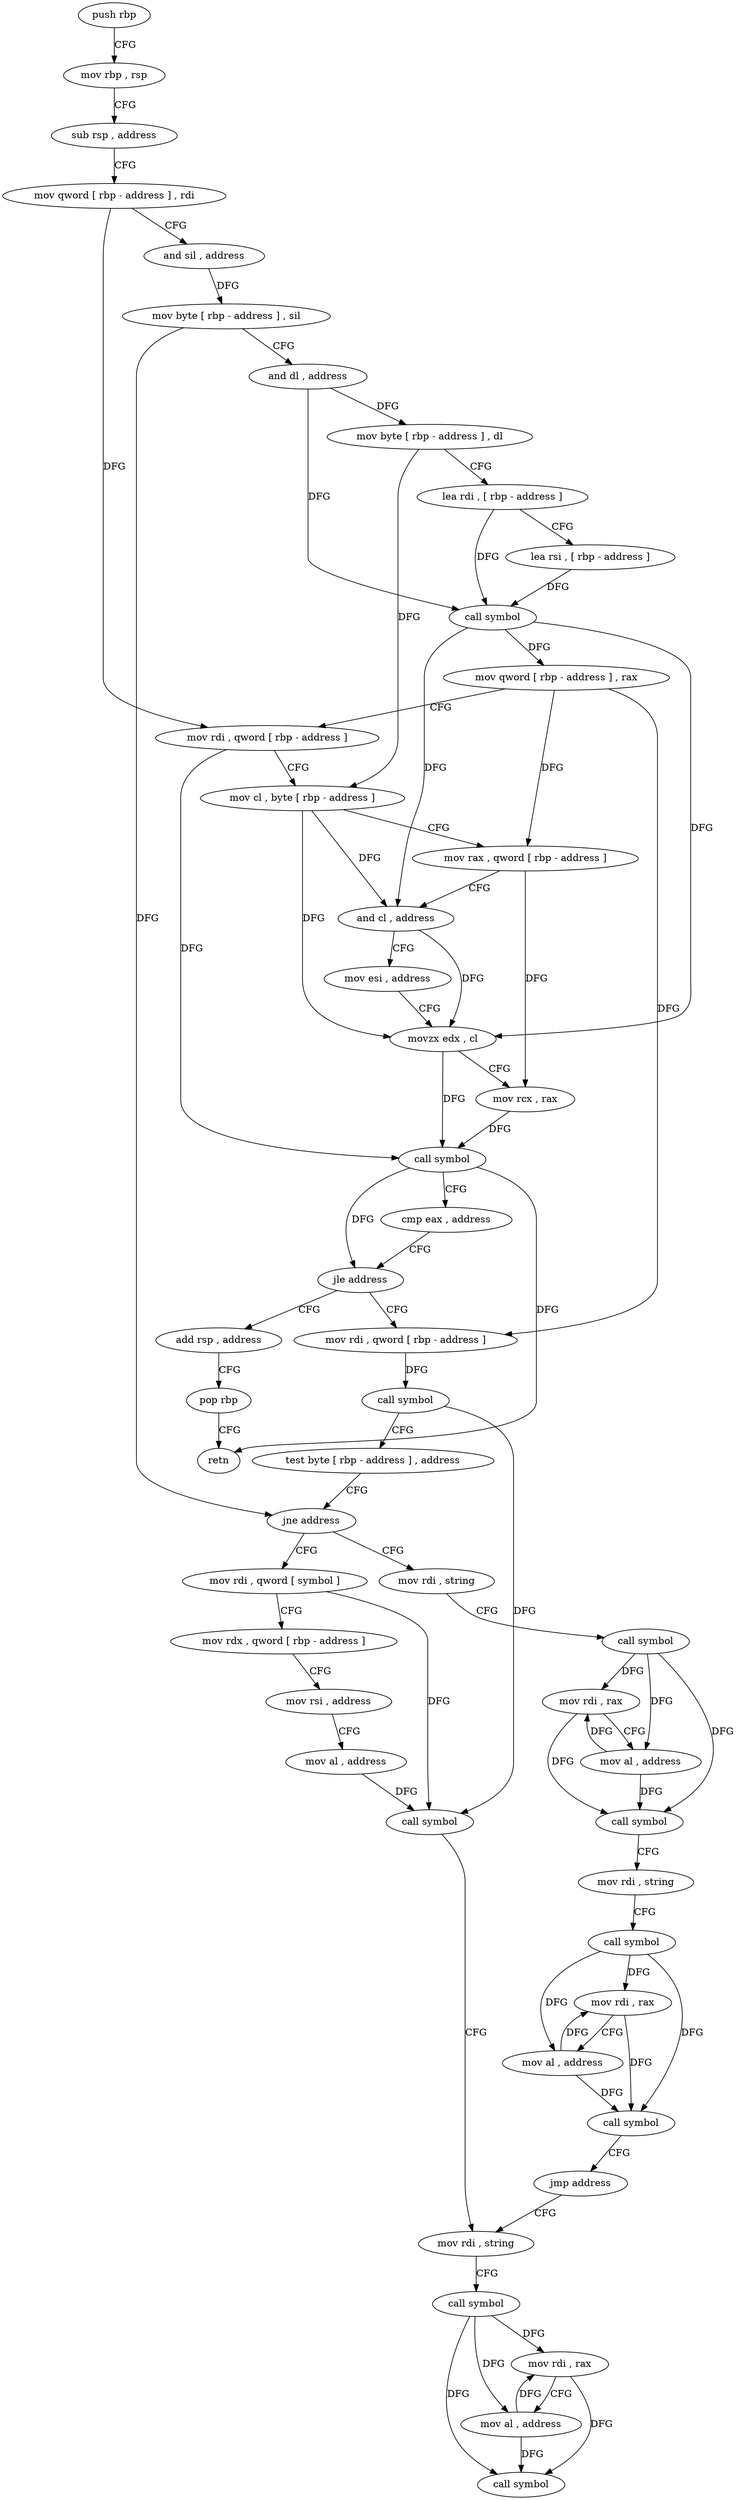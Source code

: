 digraph "func" {
"4217008" [label = "push rbp" ]
"4217009" [label = "mov rbp , rsp" ]
"4217012" [label = "sub rsp , address" ]
"4217016" [label = "mov qword [ rbp - address ] , rdi" ]
"4217020" [label = "and sil , address" ]
"4217024" [label = "mov byte [ rbp - address ] , sil" ]
"4217028" [label = "and dl , address" ]
"4217031" [label = "mov byte [ rbp - address ] , dl" ]
"4217034" [label = "lea rdi , [ rbp - address ]" ]
"4217038" [label = "lea rsi , [ rbp - address ]" ]
"4217042" [label = "call symbol" ]
"4217047" [label = "mov qword [ rbp - address ] , rax" ]
"4217051" [label = "mov rdi , qword [ rbp - address ]" ]
"4217055" [label = "mov cl , byte [ rbp - address ]" ]
"4217058" [label = "mov rax , qword [ rbp - address ]" ]
"4217062" [label = "and cl , address" ]
"4217065" [label = "mov esi , address" ]
"4217070" [label = "movzx edx , cl" ]
"4217073" [label = "mov rcx , rax" ]
"4217076" [label = "call symbol" ]
"4217081" [label = "cmp eax , address" ]
"4217084" [label = "jle address" ]
"4217218" [label = "add rsp , address" ]
"4217090" [label = "mov rdi , qword [ rbp - address ]" ]
"4217222" [label = "pop rbp" ]
"4217223" [label = "retn" ]
"4217094" [label = "call symbol" ]
"4217099" [label = "test byte [ rbp - address ] , address" ]
"4217103" [label = "jne address" ]
"4217164" [label = "mov rdi , qword [ symbol ]" ]
"4217109" [label = "mov rdi , string" ]
"4217172" [label = "mov rdx , qword [ rbp - address ]" ]
"4217176" [label = "mov rsi , address" ]
"4217186" [label = "mov al , address" ]
"4217188" [label = "call symbol" ]
"4217193" [label = "mov rdi , string" ]
"4217119" [label = "call symbol" ]
"4217124" [label = "mov rdi , rax" ]
"4217127" [label = "mov al , address" ]
"4217129" [label = "call symbol" ]
"4217134" [label = "mov rdi , string" ]
"4217144" [label = "call symbol" ]
"4217149" [label = "mov rdi , rax" ]
"4217152" [label = "mov al , address" ]
"4217154" [label = "call symbol" ]
"4217159" [label = "jmp address" ]
"4217203" [label = "call symbol" ]
"4217208" [label = "mov rdi , rax" ]
"4217211" [label = "mov al , address" ]
"4217213" [label = "call symbol" ]
"4217008" -> "4217009" [ label = "CFG" ]
"4217009" -> "4217012" [ label = "CFG" ]
"4217012" -> "4217016" [ label = "CFG" ]
"4217016" -> "4217020" [ label = "CFG" ]
"4217016" -> "4217051" [ label = "DFG" ]
"4217020" -> "4217024" [ label = "DFG" ]
"4217024" -> "4217028" [ label = "CFG" ]
"4217024" -> "4217103" [ label = "DFG" ]
"4217028" -> "4217031" [ label = "DFG" ]
"4217028" -> "4217042" [ label = "DFG" ]
"4217031" -> "4217034" [ label = "CFG" ]
"4217031" -> "4217055" [ label = "DFG" ]
"4217034" -> "4217038" [ label = "CFG" ]
"4217034" -> "4217042" [ label = "DFG" ]
"4217038" -> "4217042" [ label = "DFG" ]
"4217042" -> "4217047" [ label = "DFG" ]
"4217042" -> "4217062" [ label = "DFG" ]
"4217042" -> "4217070" [ label = "DFG" ]
"4217047" -> "4217051" [ label = "CFG" ]
"4217047" -> "4217058" [ label = "DFG" ]
"4217047" -> "4217090" [ label = "DFG" ]
"4217051" -> "4217055" [ label = "CFG" ]
"4217051" -> "4217076" [ label = "DFG" ]
"4217055" -> "4217058" [ label = "CFG" ]
"4217055" -> "4217062" [ label = "DFG" ]
"4217055" -> "4217070" [ label = "DFG" ]
"4217058" -> "4217062" [ label = "CFG" ]
"4217058" -> "4217073" [ label = "DFG" ]
"4217062" -> "4217065" [ label = "CFG" ]
"4217062" -> "4217070" [ label = "DFG" ]
"4217065" -> "4217070" [ label = "CFG" ]
"4217070" -> "4217073" [ label = "CFG" ]
"4217070" -> "4217076" [ label = "DFG" ]
"4217073" -> "4217076" [ label = "DFG" ]
"4217076" -> "4217081" [ label = "CFG" ]
"4217076" -> "4217084" [ label = "DFG" ]
"4217076" -> "4217223" [ label = "DFG" ]
"4217081" -> "4217084" [ label = "CFG" ]
"4217084" -> "4217218" [ label = "CFG" ]
"4217084" -> "4217090" [ label = "CFG" ]
"4217218" -> "4217222" [ label = "CFG" ]
"4217090" -> "4217094" [ label = "DFG" ]
"4217222" -> "4217223" [ label = "CFG" ]
"4217094" -> "4217099" [ label = "CFG" ]
"4217094" -> "4217188" [ label = "DFG" ]
"4217099" -> "4217103" [ label = "CFG" ]
"4217103" -> "4217164" [ label = "CFG" ]
"4217103" -> "4217109" [ label = "CFG" ]
"4217164" -> "4217172" [ label = "CFG" ]
"4217164" -> "4217188" [ label = "DFG" ]
"4217109" -> "4217119" [ label = "CFG" ]
"4217172" -> "4217176" [ label = "CFG" ]
"4217176" -> "4217186" [ label = "CFG" ]
"4217186" -> "4217188" [ label = "DFG" ]
"4217188" -> "4217193" [ label = "CFG" ]
"4217193" -> "4217203" [ label = "CFG" ]
"4217119" -> "4217124" [ label = "DFG" ]
"4217119" -> "4217127" [ label = "DFG" ]
"4217119" -> "4217129" [ label = "DFG" ]
"4217124" -> "4217127" [ label = "CFG" ]
"4217124" -> "4217129" [ label = "DFG" ]
"4217127" -> "4217129" [ label = "DFG" ]
"4217127" -> "4217124" [ label = "DFG" ]
"4217129" -> "4217134" [ label = "CFG" ]
"4217134" -> "4217144" [ label = "CFG" ]
"4217144" -> "4217149" [ label = "DFG" ]
"4217144" -> "4217152" [ label = "DFG" ]
"4217144" -> "4217154" [ label = "DFG" ]
"4217149" -> "4217152" [ label = "CFG" ]
"4217149" -> "4217154" [ label = "DFG" ]
"4217152" -> "4217154" [ label = "DFG" ]
"4217152" -> "4217149" [ label = "DFG" ]
"4217154" -> "4217159" [ label = "CFG" ]
"4217159" -> "4217193" [ label = "CFG" ]
"4217203" -> "4217208" [ label = "DFG" ]
"4217203" -> "4217211" [ label = "DFG" ]
"4217203" -> "4217213" [ label = "DFG" ]
"4217208" -> "4217211" [ label = "CFG" ]
"4217208" -> "4217213" [ label = "DFG" ]
"4217211" -> "4217213" [ label = "DFG" ]
"4217211" -> "4217208" [ label = "DFG" ]
}
